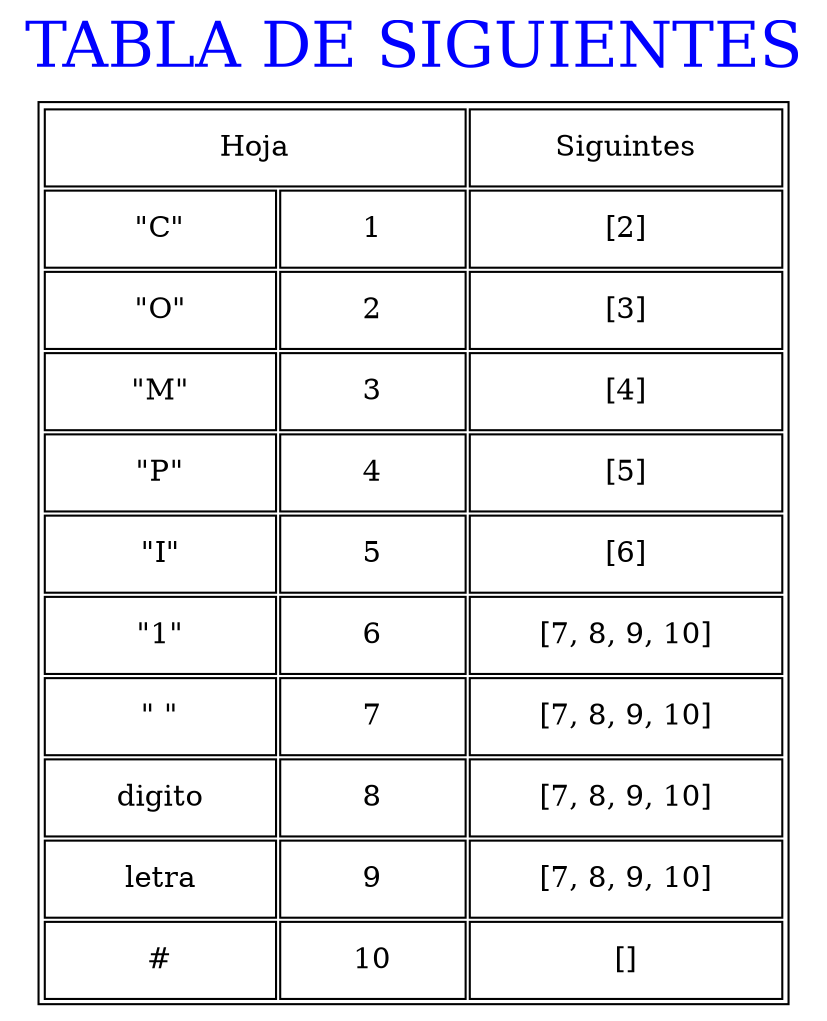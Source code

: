 digraph G {
label     = "TABLA DE SIGUIENTES"
labelloc  =  t // t: Place the graph's title on top.
fontsize  = 30 // Make title stand out by giving a large font size 
fontcolor = blue
N_1[shape = none label=<
<TABLE border="1" cellspacing="2" cellpadding="10" >
<TR>
<TD colspan="2" width="200">Hoja</TD>
<TD colspan="1" width="150">Siguintes</TD>
</TR>
<TR>
 <TD>"C"</TD>
 <TD>1</TD>
 <TD>[2]</TD>
 </TR>
<TR>
 <TD>"O"</TD>
 <TD>2</TD>
 <TD>[3]</TD>
 </TR>
<TR>
 <TD>"M"</TD>
 <TD>3</TD>
 <TD>[4]</TD>
 </TR>
<TR>
 <TD>"P"</TD>
 <TD>4</TD>
 <TD>[5]</TD>
 </TR>
<TR>
 <TD>"I"</TD>
 <TD>5</TD>
 <TD>[6]</TD>
 </TR>
<TR>
 <TD>"1"</TD>
 <TD>6</TD>
 <TD>[7, 8, 9, 10]</TD>
 </TR>
<TR>
 <TD>" "</TD>
 <TD>7</TD>
 <TD>[7, 8, 9, 10]</TD>
 </TR>
<TR>
 <TD>digito</TD>
 <TD>8</TD>
 <TD>[7, 8, 9, 10]</TD>
 </TR>
<TR>
 <TD>letra</TD>
 <TD>9</TD>
 <TD>[7, 8, 9, 10]</TD>
 </TR>
<TR>
 <TD>#</TD>
 <TD>10</TD>
 <TD>[]</TD>
 </TR>
</TABLE>>]
}
